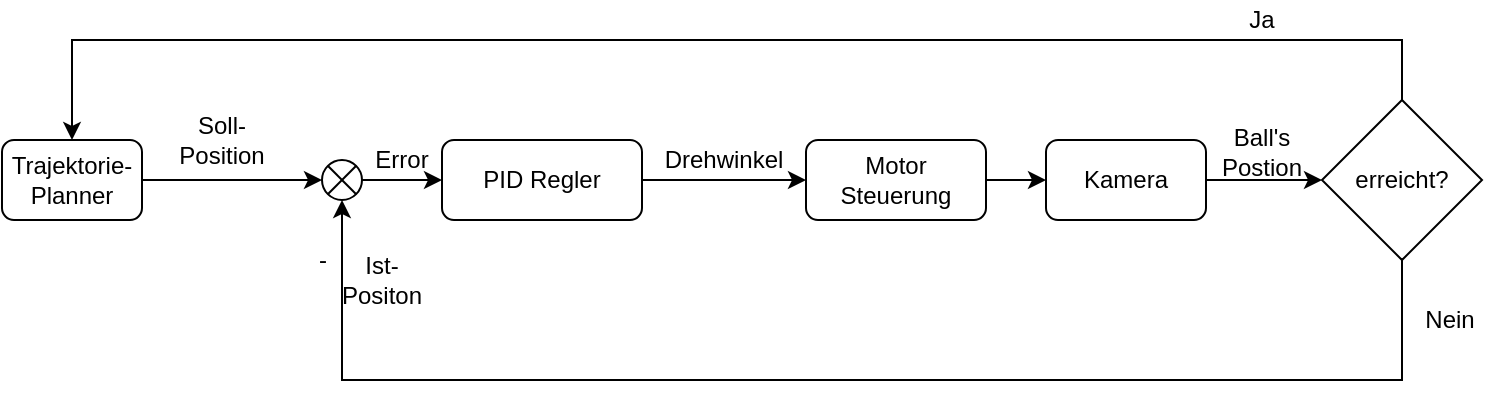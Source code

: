 <mxfile version="13.5.1" type="device"><diagram id="imwVMotxJ4ucSlopNXVQ" name="Page-1"><mxGraphModel dx="1185" dy="693" grid="0" gridSize="10" guides="1" tooltips="1" connect="1" arrows="1" fold="1" page="1" pageScale="1" pageWidth="827" pageHeight="1169" math="0" shadow="0"><root><mxCell id="0"/><mxCell id="1" parent="0"/><mxCell id="7BgxrnDsYp7z_5y0TimV-2" value="" style="endArrow=classic;html=1;" edge="1" parent="1"><mxGeometry width="50" height="50" relative="1" as="geometry"><mxPoint x="90" y="220" as="sourcePoint"/><mxPoint x="180" y="220" as="targetPoint"/></mxGeometry></mxCell><mxCell id="7BgxrnDsYp7z_5y0TimV-3" value="Soll-Position" style="text;html=1;strokeColor=none;fillColor=none;align=center;verticalAlign=middle;whiteSpace=wrap;rounded=0;" vertex="1" parent="1"><mxGeometry x="110" y="190" width="40" height="20" as="geometry"/></mxCell><mxCell id="7BgxrnDsYp7z_5y0TimV-10" style="edgeStyle=orthogonalEdgeStyle;rounded=0;orthogonalLoop=1;jettySize=auto;html=1;entryX=0;entryY=0.5;entryDx=0;entryDy=0;" edge="1" parent="1" source="7BgxrnDsYp7z_5y0TimV-6" target="7BgxrnDsYp7z_5y0TimV-7"><mxGeometry relative="1" as="geometry"/></mxCell><mxCell id="7BgxrnDsYp7z_5y0TimV-6" value="" style="shape=sumEllipse;perimeter=ellipsePerimeter;whiteSpace=wrap;html=1;backgroundOutline=1;" vertex="1" parent="1"><mxGeometry x="180" y="210" width="20" height="20" as="geometry"/></mxCell><mxCell id="7BgxrnDsYp7z_5y0TimV-9" style="edgeStyle=orthogonalEdgeStyle;rounded=0;orthogonalLoop=1;jettySize=auto;html=1;entryX=0;entryY=0.5;entryDx=0;entryDy=0;" edge="1" parent="1" source="7BgxrnDsYp7z_5y0TimV-7" target="7BgxrnDsYp7z_5y0TimV-8"><mxGeometry relative="1" as="geometry"/></mxCell><mxCell id="7BgxrnDsYp7z_5y0TimV-7" value="PID Regler" style="rounded=1;whiteSpace=wrap;html=1;" vertex="1" parent="1"><mxGeometry x="240" y="200" width="100" height="40" as="geometry"/></mxCell><mxCell id="7BgxrnDsYp7z_5y0TimV-12" style="edgeStyle=orthogonalEdgeStyle;rounded=0;orthogonalLoop=1;jettySize=auto;html=1;entryX=0;entryY=0.5;entryDx=0;entryDy=0;" edge="1" parent="1" source="7BgxrnDsYp7z_5y0TimV-8" target="7BgxrnDsYp7z_5y0TimV-11"><mxGeometry relative="1" as="geometry"/></mxCell><mxCell id="7BgxrnDsYp7z_5y0TimV-8" value="Motor Steuerung" style="rounded=1;whiteSpace=wrap;html=1;" vertex="1" parent="1"><mxGeometry x="422" y="200" width="90" height="40" as="geometry"/></mxCell><mxCell id="7BgxrnDsYp7z_5y0TimV-14" style="edgeStyle=orthogonalEdgeStyle;rounded=0;orthogonalLoop=1;jettySize=auto;html=1;entryX=0;entryY=0.5;entryDx=0;entryDy=0;" edge="1" parent="1" source="7BgxrnDsYp7z_5y0TimV-11" target="7BgxrnDsYp7z_5y0TimV-13"><mxGeometry relative="1" as="geometry"/></mxCell><mxCell id="7BgxrnDsYp7z_5y0TimV-11" value="Kamera" style="rounded=1;whiteSpace=wrap;html=1;" vertex="1" parent="1"><mxGeometry x="542" y="200" width="80" height="40" as="geometry"/></mxCell><mxCell id="7BgxrnDsYp7z_5y0TimV-15" style="edgeStyle=orthogonalEdgeStyle;rounded=0;orthogonalLoop=1;jettySize=auto;html=1;entryX=0.5;entryY=1;entryDx=0;entryDy=0;" edge="1" parent="1" source="7BgxrnDsYp7z_5y0TimV-13" target="7BgxrnDsYp7z_5y0TimV-6"><mxGeometry relative="1" as="geometry"><Array as="points"><mxPoint x="720" y="320"/><mxPoint x="190" y="320"/></Array></mxGeometry></mxCell><mxCell id="7BgxrnDsYp7z_5y0TimV-22" style="edgeStyle=orthogonalEdgeStyle;rounded=0;orthogonalLoop=1;jettySize=auto;html=1;entryX=0.5;entryY=0;entryDx=0;entryDy=0;" edge="1" parent="1" source="7BgxrnDsYp7z_5y0TimV-13" target="7BgxrnDsYp7z_5y0TimV-21"><mxGeometry relative="1" as="geometry"><Array as="points"><mxPoint x="720" y="150"/><mxPoint x="55" y="150"/></Array></mxGeometry></mxCell><mxCell id="7BgxrnDsYp7z_5y0TimV-13" value="erreicht?" style="rhombus;whiteSpace=wrap;html=1;" vertex="1" parent="1"><mxGeometry x="680" y="180" width="80" height="80" as="geometry"/></mxCell><mxCell id="7BgxrnDsYp7z_5y0TimV-17" value="-" style="text;html=1;align=center;verticalAlign=middle;resizable=0;points=[];autosize=1;" vertex="1" parent="1"><mxGeometry x="173" y="251" width="14" height="18" as="geometry"/></mxCell><mxCell id="7BgxrnDsYp7z_5y0TimV-18" value="Nein" style="text;html=1;strokeColor=none;fillColor=none;align=center;verticalAlign=middle;whiteSpace=wrap;rounded=0;" vertex="1" parent="1"><mxGeometry x="724" y="280" width="40" height="20" as="geometry"/></mxCell><mxCell id="7BgxrnDsYp7z_5y0TimV-19" value="Ist-Positon" style="text;html=1;strokeColor=none;fillColor=none;align=center;verticalAlign=middle;whiteSpace=wrap;rounded=0;" vertex="1" parent="1"><mxGeometry x="190" y="260" width="40" height="20" as="geometry"/></mxCell><mxCell id="7BgxrnDsYp7z_5y0TimV-21" value="Trajektorie-Planner" style="rounded=1;whiteSpace=wrap;html=1;" vertex="1" parent="1"><mxGeometry x="20" y="200" width="70" height="40" as="geometry"/></mxCell><mxCell id="7BgxrnDsYp7z_5y0TimV-25" value="Ja" style="text;html=1;strokeColor=none;fillColor=none;align=center;verticalAlign=middle;whiteSpace=wrap;rounded=0;" vertex="1" parent="1"><mxGeometry x="630" y="130" width="40" height="20" as="geometry"/></mxCell><mxCell id="7BgxrnDsYp7z_5y0TimV-26" value="Error" style="text;html=1;strokeColor=none;fillColor=none;align=center;verticalAlign=middle;whiteSpace=wrap;rounded=0;" vertex="1" parent="1"><mxGeometry x="200" y="200" width="40" height="20" as="geometry"/></mxCell><mxCell id="7BgxrnDsYp7z_5y0TimV-27" value="Drehwinkel" style="text;html=1;strokeColor=none;fillColor=none;align=center;verticalAlign=middle;whiteSpace=wrap;rounded=0;" vertex="1" parent="1"><mxGeometry x="345" y="196" width="72" height="28" as="geometry"/></mxCell><mxCell id="7BgxrnDsYp7z_5y0TimV-30" value="Ball's Postion" style="text;html=1;strokeColor=none;fillColor=none;align=center;verticalAlign=middle;whiteSpace=wrap;rounded=0;" vertex="1" parent="1"><mxGeometry x="630" y="196" width="40" height="20" as="geometry"/></mxCell></root></mxGraphModel></diagram></mxfile>